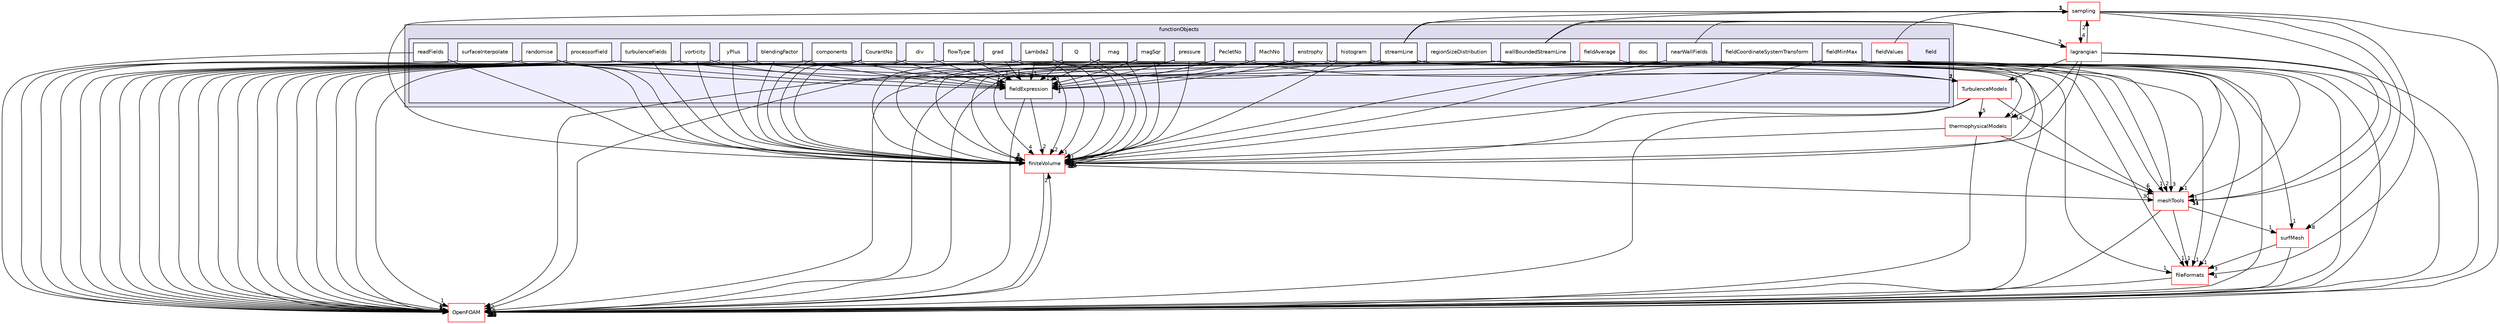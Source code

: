 digraph "src/functionObjects/field" {
  bgcolor=transparent;
  compound=true
  node [ fontsize="10", fontname="Helvetica"];
  edge [ labelfontsize="10", labelfontname="Helvetica"];
  subgraph clusterdir_de23f6d4f0962ea995903f5110543226 {
    graph [ bgcolor="#ddddee", pencolor="black", label="functionObjects" fontname="Helvetica", fontsize="10", URL="dir_de23f6d4f0962ea995903f5110543226.html"]
  subgraph clusterdir_bae024cac12ddc6733a616261920a91f {
    graph [ bgcolor="#eeeeff", pencolor="black", label="" URL="dir_bae024cac12ddc6733a616261920a91f.html"];
    dir_bae024cac12ddc6733a616261920a91f [shape=plaintext label="field"];
    dir_ee5550b4adc3d2d0e857913abd95de3e [shape=box label="blendingFactor" color="black" fillcolor="white" style="filled" URL="dir_ee5550b4adc3d2d0e857913abd95de3e.html"];
    dir_bf834242079d0f0f89f4b02e3b9d0f89 [shape=box label="components" color="black" fillcolor="white" style="filled" URL="dir_bf834242079d0f0f89f4b02e3b9d0f89.html"];
    dir_7befef2fe64b9de7d026b97d5ac1503c [shape=box label="CourantNo" color="black" fillcolor="white" style="filled" URL="dir_7befef2fe64b9de7d026b97d5ac1503c.html"];
    dir_9b8953b47d4e373100a08399c189495c [shape=box label="div" color="black" fillcolor="white" style="filled" URL="dir_9b8953b47d4e373100a08399c189495c.html"];
    dir_de9735dc62f71c6e4a2857d3a9553f03 [shape=box label="doc" color="black" fillcolor="white" style="filled" URL="dir_de9735dc62f71c6e4a2857d3a9553f03.html"];
    dir_ba18f0e374106fbeef586de6f78169c8 [shape=box label="enstrophy" color="black" fillcolor="white" style="filled" URL="dir_ba18f0e374106fbeef586de6f78169c8.html"];
    dir_8e94a7cc8ed216e236aba67b920208c8 [shape=box label="fieldAverage" color="red" fillcolor="white" style="filled" URL="dir_8e94a7cc8ed216e236aba67b920208c8.html"];
    dir_91ef1735ffbe1b7f223e2ad79348ab1e [shape=box label="fieldCoordinateSystemTransform" color="black" fillcolor="white" style="filled" URL="dir_91ef1735ffbe1b7f223e2ad79348ab1e.html"];
    dir_99d46d8c6d72cd5f0a835500a9aad641 [shape=box label="fieldExpression" color="black" fillcolor="white" style="filled" URL="dir_99d46d8c6d72cd5f0a835500a9aad641.html"];
    dir_1f94628fb6f5ca3465b11dbddc1fcca2 [shape=box label="fieldMinMax" color="black" fillcolor="white" style="filled" URL="dir_1f94628fb6f5ca3465b11dbddc1fcca2.html"];
    dir_e7bdba62d866621d8e2ff8ee2457cfce [shape=box label="fieldValues" color="red" fillcolor="white" style="filled" URL="dir_e7bdba62d866621d8e2ff8ee2457cfce.html"];
    dir_ca2409f1c40c8377a1a80af12b72c424 [shape=box label="flowType" color="black" fillcolor="white" style="filled" URL="dir_ca2409f1c40c8377a1a80af12b72c424.html"];
    dir_8267eca7405f0f6bf5ff6b65f13f6a27 [shape=box label="grad" color="black" fillcolor="white" style="filled" URL="dir_8267eca7405f0f6bf5ff6b65f13f6a27.html"];
    dir_670dda53297bb07b6b33b9b2150998f2 [shape=box label="histogram" color="black" fillcolor="white" style="filled" URL="dir_670dda53297bb07b6b33b9b2150998f2.html"];
    dir_eb06f944ddce716556f2f5376fc020ff [shape=box label="Lambda2" color="black" fillcolor="white" style="filled" URL="dir_eb06f944ddce716556f2f5376fc020ff.html"];
    dir_bd10cf60e0c5deccfdf6913a1a67cdc9 [shape=box label="MachNo" color="black" fillcolor="white" style="filled" URL="dir_bd10cf60e0c5deccfdf6913a1a67cdc9.html"];
    dir_5e4b6987000890d0e366f06e8a4cae82 [shape=box label="mag" color="black" fillcolor="white" style="filled" URL="dir_5e4b6987000890d0e366f06e8a4cae82.html"];
    dir_3a430e7145a16392f3c6358380726e44 [shape=box label="magSqr" color="black" fillcolor="white" style="filled" URL="dir_3a430e7145a16392f3c6358380726e44.html"];
    dir_cfb7e5298cbc771b8da02a4eaaaf66b9 [shape=box label="nearWallFields" color="black" fillcolor="white" style="filled" URL="dir_cfb7e5298cbc771b8da02a4eaaaf66b9.html"];
    dir_e4d71973bb27b60ed2f104aaf8038366 [shape=box label="PecletNo" color="black" fillcolor="white" style="filled" URL="dir_e4d71973bb27b60ed2f104aaf8038366.html"];
    dir_c126ed8a256a9e1067babbabd8bf3aa2 [shape=box label="pressure" color="black" fillcolor="white" style="filled" URL="dir_c126ed8a256a9e1067babbabd8bf3aa2.html"];
    dir_9bce94b85e0913aa5ae3410519ec352e [shape=box label="processorField" color="black" fillcolor="white" style="filled" URL="dir_9bce94b85e0913aa5ae3410519ec352e.html"];
    dir_e46cb0195ece1630b813699dfb344dad [shape=box label="Q" color="black" fillcolor="white" style="filled" URL="dir_e46cb0195ece1630b813699dfb344dad.html"];
    dir_b9b64ab1fca27a7ea665dac90e6d3024 [shape=box label="randomise" color="black" fillcolor="white" style="filled" URL="dir_b9b64ab1fca27a7ea665dac90e6d3024.html"];
    dir_0900ddd3964279baf23007bbccf1048e [shape=box label="readFields" color="black" fillcolor="white" style="filled" URL="dir_0900ddd3964279baf23007bbccf1048e.html"];
    dir_b2fd3aa2f960ab3496193d0952f1f038 [shape=box label="regionSizeDistribution" color="black" fillcolor="white" style="filled" URL="dir_b2fd3aa2f960ab3496193d0952f1f038.html"];
    dir_7a7427e94341fbb5dea10e0b42ad71e7 [shape=box label="streamLine" color="black" fillcolor="white" style="filled" URL="dir_7a7427e94341fbb5dea10e0b42ad71e7.html"];
    dir_bad0e3a1ff1fee12ffaad12ef6339c69 [shape=box label="surfaceInterpolate" color="black" fillcolor="white" style="filled" URL="dir_bad0e3a1ff1fee12ffaad12ef6339c69.html"];
    dir_5409d0360eb781d7ff82b6acabe6aa22 [shape=box label="turbulenceFields" color="black" fillcolor="white" style="filled" URL="dir_5409d0360eb781d7ff82b6acabe6aa22.html"];
    dir_22434bcc329b736e1152cd4af190e87d [shape=box label="vorticity" color="black" fillcolor="white" style="filled" URL="dir_22434bcc329b736e1152cd4af190e87d.html"];
    dir_fba51007e75dd0eadf40788315d736e6 [shape=box label="wallBoundedStreamLine" color="black" fillcolor="white" style="filled" URL="dir_fba51007e75dd0eadf40788315d736e6.html"];
    dir_b127ce23a592a1cf8bfa9be489f9fbe6 [shape=box label="yPlus" color="black" fillcolor="white" style="filled" URL="dir_b127ce23a592a1cf8bfa9be489f9fbe6.html"];
  }
  }
  dir_9bd15774b555cf7259a6fa18f99fe99b [shape=box label="finiteVolume" color="red" URL="dir_9bd15774b555cf7259a6fa18f99fe99b.html"];
  dir_24a3817a3c61c11f04a0a72057522f4f [shape=box label="sampling" color="red" URL="dir_24a3817a3c61c11f04a0a72057522f4f.html"];
  dir_0a88fe22feb23ce5f078a04a1df67721 [shape=box label="surfMesh" color="red" URL="dir_0a88fe22feb23ce5f078a04a1df67721.html"];
  dir_ae30ad0bef50cf391b24c614251bb9fd [shape=box label="meshTools" color="red" URL="dir_ae30ad0bef50cf391b24c614251bb9fd.html"];
  dir_b05602f37bb521a7142c0a3e200b5f35 [shape=box label="fileFormats" color="red" URL="dir_b05602f37bb521a7142c0a3e200b5f35.html"];
  dir_1eda626aeac0f0ad2848c36acaa5d501 [shape=box label="TurbulenceModels" color="red" URL="dir_1eda626aeac0f0ad2848c36acaa5d501.html"];
  dir_2778d089ec5c4f66810b11f753867003 [shape=box label="thermophysicalModels" color="red" URL="dir_2778d089ec5c4f66810b11f753867003.html"];
  dir_c5473ff19b20e6ec4dfe5c310b3778a8 [shape=box label="OpenFOAM" color="red" URL="dir_c5473ff19b20e6ec4dfe5c310b3778a8.html"];
  dir_f8c25efc4b6f6a8502a42d5af7554d23 [shape=box label="lagrangian" color="red" URL="dir_f8c25efc4b6f6a8502a42d5af7554d23.html"];
  dir_eb06f944ddce716556f2f5376fc020ff->dir_9bd15774b555cf7259a6fa18f99fe99b [headlabel="1", labeldistance=1.5 headhref="dir_001285_000892.html"];
  dir_eb06f944ddce716556f2f5376fc020ff->dir_99d46d8c6d72cd5f0a835500a9aad641 [headlabel="1", labeldistance=1.5 headhref="dir_001285_001275.html"];
  dir_eb06f944ddce716556f2f5376fc020ff->dir_c5473ff19b20e6ec4dfe5c310b3778a8 [headlabel="1", labeldistance=1.5 headhref="dir_001285_001950.html"];
  dir_9bd15774b555cf7259a6fa18f99fe99b->dir_ae30ad0bef50cf391b24c614251bb9fd [headlabel="30", labeldistance=1.5 headhref="dir_000892_001804.html"];
  dir_9bd15774b555cf7259a6fa18f99fe99b->dir_c5473ff19b20e6ec4dfe5c310b3778a8 [headlabel="740", labeldistance=1.5 headhref="dir_000892_001950.html"];
  dir_8e94a7cc8ed216e236aba67b920208c8->dir_9bd15774b555cf7259a6fa18f99fe99b [headlabel="4", labeldistance=1.5 headhref="dir_001272_000892.html"];
  dir_8e94a7cc8ed216e236aba67b920208c8->dir_c5473ff19b20e6ec4dfe5c310b3778a8 [headlabel="6", labeldistance=1.5 headhref="dir_001272_001950.html"];
  dir_8267eca7405f0f6bf5ff6b65f13f6a27->dir_9bd15774b555cf7259a6fa18f99fe99b [headlabel="1", labeldistance=1.5 headhref="dir_001283_000892.html"];
  dir_8267eca7405f0f6bf5ff6b65f13f6a27->dir_99d46d8c6d72cd5f0a835500a9aad641 [headlabel="1", labeldistance=1.5 headhref="dir_001283_001275.html"];
  dir_8267eca7405f0f6bf5ff6b65f13f6a27->dir_c5473ff19b20e6ec4dfe5c310b3778a8 [headlabel="1", labeldistance=1.5 headhref="dir_001283_001950.html"];
  dir_22434bcc329b736e1152cd4af190e87d->dir_9bd15774b555cf7259a6fa18f99fe99b [headlabel="1", labeldistance=1.5 headhref="dir_001299_000892.html"];
  dir_22434bcc329b736e1152cd4af190e87d->dir_99d46d8c6d72cd5f0a835500a9aad641 [headlabel="1", labeldistance=1.5 headhref="dir_001299_001275.html"];
  dir_22434bcc329b736e1152cd4af190e87d->dir_c5473ff19b20e6ec4dfe5c310b3778a8 [headlabel="1", labeldistance=1.5 headhref="dir_001299_001950.html"];
  dir_24a3817a3c61c11f04a0a72057522f4f->dir_9bd15774b555cf7259a6fa18f99fe99b [headlabel="85", labeldistance=1.5 headhref="dir_002674_000892.html"];
  dir_24a3817a3c61c11f04a0a72057522f4f->dir_0a88fe22feb23ce5f078a04a1df67721 [headlabel="8", labeldistance=1.5 headhref="dir_002674_002735.html"];
  dir_24a3817a3c61c11f04a0a72057522f4f->dir_ae30ad0bef50cf391b24c614251bb9fd [headlabel="34", labeldistance=1.5 headhref="dir_002674_001804.html"];
  dir_24a3817a3c61c11f04a0a72057522f4f->dir_b05602f37bb521a7142c0a3e200b5f35 [headlabel="4", labeldistance=1.5 headhref="dir_002674_000879.html"];
  dir_24a3817a3c61c11f04a0a72057522f4f->dir_c5473ff19b20e6ec4dfe5c310b3778a8 [headlabel="247", labeldistance=1.5 headhref="dir_002674_001950.html"];
  dir_24a3817a3c61c11f04a0a72057522f4f->dir_f8c25efc4b6f6a8502a42d5af7554d23 [headlabel="4", labeldistance=1.5 headhref="dir_002674_001418.html"];
  dir_0a88fe22feb23ce5f078a04a1df67721->dir_b05602f37bb521a7142c0a3e200b5f35 [headlabel="3", labeldistance=1.5 headhref="dir_002735_000879.html"];
  dir_0a88fe22feb23ce5f078a04a1df67721->dir_c5473ff19b20e6ec4dfe5c310b3778a8 [headlabel="202", labeldistance=1.5 headhref="dir_002735_001950.html"];
  dir_c126ed8a256a9e1067babbabd8bf3aa2->dir_9bd15774b555cf7259a6fa18f99fe99b [headlabel="2", labeldistance=1.5 headhref="dir_001291_000892.html"];
  dir_c126ed8a256a9e1067babbabd8bf3aa2->dir_99d46d8c6d72cd5f0a835500a9aad641 [headlabel="1", labeldistance=1.5 headhref="dir_001291_001275.html"];
  dir_c126ed8a256a9e1067babbabd8bf3aa2->dir_c5473ff19b20e6ec4dfe5c310b3778a8 [headlabel="2", labeldistance=1.5 headhref="dir_001291_001950.html"];
  dir_fba51007e75dd0eadf40788315d736e6->dir_9bd15774b555cf7259a6fa18f99fe99b [headlabel="4", labeldistance=1.5 headhref="dir_001300_000892.html"];
  dir_fba51007e75dd0eadf40788315d736e6->dir_24a3817a3c61c11f04a0a72057522f4f [headlabel="1", labeldistance=1.5 headhref="dir_001300_002674.html"];
  dir_fba51007e75dd0eadf40788315d736e6->dir_ae30ad0bef50cf391b24c614251bb9fd [headlabel="3", labeldistance=1.5 headhref="dir_001300_001804.html"];
  dir_fba51007e75dd0eadf40788315d736e6->dir_b05602f37bb521a7142c0a3e200b5f35 [headlabel="1", labeldistance=1.5 headhref="dir_001300_000879.html"];
  dir_fba51007e75dd0eadf40788315d736e6->dir_c5473ff19b20e6ec4dfe5c310b3778a8 [headlabel="20", labeldistance=1.5 headhref="dir_001300_001950.html"];
  dir_fba51007e75dd0eadf40788315d736e6->dir_f8c25efc4b6f6a8502a42d5af7554d23 [headlabel="2", labeldistance=1.5 headhref="dir_001300_001418.html"];
  dir_ae30ad0bef50cf391b24c614251bb9fd->dir_0a88fe22feb23ce5f078a04a1df67721 [headlabel="1", labeldistance=1.5 headhref="dir_001804_002735.html"];
  dir_ae30ad0bef50cf391b24c614251bb9fd->dir_b05602f37bb521a7142c0a3e200b5f35 [headlabel="1", labeldistance=1.5 headhref="dir_001804_000879.html"];
  dir_ae30ad0bef50cf391b24c614251bb9fd->dir_c5473ff19b20e6ec4dfe5c310b3778a8 [headlabel="738", labeldistance=1.5 headhref="dir_001804_001950.html"];
  dir_9bce94b85e0913aa5ae3410519ec352e->dir_9bd15774b555cf7259a6fa18f99fe99b [headlabel="2", labeldistance=1.5 headhref="dir_001292_000892.html"];
  dir_9bce94b85e0913aa5ae3410519ec352e->dir_c5473ff19b20e6ec4dfe5c310b3778a8 [headlabel="1", labeldistance=1.5 headhref="dir_001292_001950.html"];
  dir_bd10cf60e0c5deccfdf6913a1a67cdc9->dir_2778d089ec5c4f66810b11f753867003 [headlabel="1", labeldistance=1.5 headhref="dir_001286_001233.html"];
  dir_bd10cf60e0c5deccfdf6913a1a67cdc9->dir_99d46d8c6d72cd5f0a835500a9aad641 [headlabel="1", labeldistance=1.5 headhref="dir_001286_001275.html"];
  dir_bd10cf60e0c5deccfdf6913a1a67cdc9->dir_c5473ff19b20e6ec4dfe5c310b3778a8 [headlabel="1", labeldistance=1.5 headhref="dir_001286_001950.html"];
  dir_cfb7e5298cbc771b8da02a4eaaaf66b9->dir_9bd15774b555cf7259a6fa18f99fe99b [headlabel="3", labeldistance=1.5 headhref="dir_001289_000892.html"];
  dir_cfb7e5298cbc771b8da02a4eaaaf66b9->dir_0a88fe22feb23ce5f078a04a1df67721 [headlabel="1", labeldistance=1.5 headhref="dir_001289_002735.html"];
  dir_cfb7e5298cbc771b8da02a4eaaaf66b9->dir_ae30ad0bef50cf391b24c614251bb9fd [headlabel="1", labeldistance=1.5 headhref="dir_001289_001804.html"];
  dir_cfb7e5298cbc771b8da02a4eaaaf66b9->dir_c5473ff19b20e6ec4dfe5c310b3778a8 [headlabel="4", labeldistance=1.5 headhref="dir_001289_001950.html"];
  dir_cfb7e5298cbc771b8da02a4eaaaf66b9->dir_f8c25efc4b6f6a8502a42d5af7554d23 [headlabel="2", labeldistance=1.5 headhref="dir_001289_001418.html"];
  dir_7befef2fe64b9de7d026b97d5ac1503c->dir_9bd15774b555cf7259a6fa18f99fe99b [headlabel="4", labeldistance=1.5 headhref="dir_000930_000892.html"];
  dir_7befef2fe64b9de7d026b97d5ac1503c->dir_99d46d8c6d72cd5f0a835500a9aad641 [headlabel="1", labeldistance=1.5 headhref="dir_000930_001275.html"];
  dir_7befef2fe64b9de7d026b97d5ac1503c->dir_c5473ff19b20e6ec4dfe5c310b3778a8 [headlabel="1", labeldistance=1.5 headhref="dir_000930_001950.html"];
  dir_b05602f37bb521a7142c0a3e200b5f35->dir_c5473ff19b20e6ec4dfe5c310b3778a8 [headlabel="63", labeldistance=1.5 headhref="dir_000879_001950.html"];
  dir_1eda626aeac0f0ad2848c36acaa5d501->dir_9bd15774b555cf7259a6fa18f99fe99b [headlabel="214", labeldistance=1.5 headhref="dir_000747_000892.html"];
  dir_1eda626aeac0f0ad2848c36acaa5d501->dir_ae30ad0bef50cf391b24c614251bb9fd [headlabel="6", labeldistance=1.5 headhref="dir_000747_001804.html"];
  dir_1eda626aeac0f0ad2848c36acaa5d501->dir_2778d089ec5c4f66810b11f753867003 [headlabel="5", labeldistance=1.5 headhref="dir_000747_001233.html"];
  dir_1eda626aeac0f0ad2848c36acaa5d501->dir_c5473ff19b20e6ec4dfe5c310b3778a8 [headlabel="79", labeldistance=1.5 headhref="dir_000747_001950.html"];
  dir_5e4b6987000890d0e366f06e8a4cae82->dir_9bd15774b555cf7259a6fa18f99fe99b [headlabel="2", labeldistance=1.5 headhref="dir_001287_000892.html"];
  dir_5e4b6987000890d0e366f06e8a4cae82->dir_99d46d8c6d72cd5f0a835500a9aad641 [headlabel="1", labeldistance=1.5 headhref="dir_001287_001275.html"];
  dir_5e4b6987000890d0e366f06e8a4cae82->dir_c5473ff19b20e6ec4dfe5c310b3778a8 [headlabel="1", labeldistance=1.5 headhref="dir_001287_001950.html"];
  dir_ba18f0e374106fbeef586de6f78169c8->dir_9bd15774b555cf7259a6fa18f99fe99b [headlabel="1", labeldistance=1.5 headhref="dir_001271_000892.html"];
  dir_ba18f0e374106fbeef586de6f78169c8->dir_99d46d8c6d72cd5f0a835500a9aad641 [headlabel="1", labeldistance=1.5 headhref="dir_001271_001275.html"];
  dir_ba18f0e374106fbeef586de6f78169c8->dir_c5473ff19b20e6ec4dfe5c310b3778a8 [headlabel="1", labeldistance=1.5 headhref="dir_001271_001950.html"];
  dir_ee5550b4adc3d2d0e857913abd95de3e->dir_9bd15774b555cf7259a6fa18f99fe99b [headlabel="3", labeldistance=1.5 headhref="dir_001267_000892.html"];
  dir_ee5550b4adc3d2d0e857913abd95de3e->dir_99d46d8c6d72cd5f0a835500a9aad641 [headlabel="1", labeldistance=1.5 headhref="dir_001267_001275.html"];
  dir_ee5550b4adc3d2d0e857913abd95de3e->dir_c5473ff19b20e6ec4dfe5c310b3778a8 [headlabel="1", labeldistance=1.5 headhref="dir_001267_001950.html"];
  dir_3a430e7145a16392f3c6358380726e44->dir_9bd15774b555cf7259a6fa18f99fe99b [headlabel="2", labeldistance=1.5 headhref="dir_001288_000892.html"];
  dir_3a430e7145a16392f3c6358380726e44->dir_99d46d8c6d72cd5f0a835500a9aad641 [headlabel="1", labeldistance=1.5 headhref="dir_001288_001275.html"];
  dir_3a430e7145a16392f3c6358380726e44->dir_c5473ff19b20e6ec4dfe5c310b3778a8 [headlabel="1", labeldistance=1.5 headhref="dir_001288_001950.html"];
  dir_b2fd3aa2f960ab3496193d0952f1f038->dir_9bd15774b555cf7259a6fa18f99fe99b [headlabel="3", labeldistance=1.5 headhref="dir_001296_000892.html"];
  dir_b2fd3aa2f960ab3496193d0952f1f038->dir_ae30ad0bef50cf391b24c614251bb9fd [headlabel="2", labeldistance=1.5 headhref="dir_001296_001804.html"];
  dir_b2fd3aa2f960ab3496193d0952f1f038->dir_b05602f37bb521a7142c0a3e200b5f35 [headlabel="1", labeldistance=1.5 headhref="dir_001296_000879.html"];
  dir_b2fd3aa2f960ab3496193d0952f1f038->dir_c5473ff19b20e6ec4dfe5c310b3778a8 [headlabel="4", labeldistance=1.5 headhref="dir_001296_001950.html"];
  dir_670dda53297bb07b6b33b9b2150998f2->dir_9bd15774b555cf7259a6fa18f99fe99b [headlabel="1", labeldistance=1.5 headhref="dir_001284_000892.html"];
  dir_670dda53297bb07b6b33b9b2150998f2->dir_b05602f37bb521a7142c0a3e200b5f35 [headlabel="1", labeldistance=1.5 headhref="dir_001284_000879.html"];
  dir_670dda53297bb07b6b33b9b2150998f2->dir_c5473ff19b20e6ec4dfe5c310b3778a8 [headlabel="2", labeldistance=1.5 headhref="dir_001284_001950.html"];
  dir_7a7427e94341fbb5dea10e0b42ad71e7->dir_9bd15774b555cf7259a6fa18f99fe99b [headlabel="4", labeldistance=1.5 headhref="dir_001297_000892.html"];
  dir_7a7427e94341fbb5dea10e0b42ad71e7->dir_24a3817a3c61c11f04a0a72057522f4f [headlabel="1", labeldistance=1.5 headhref="dir_001297_002674.html"];
  dir_7a7427e94341fbb5dea10e0b42ad71e7->dir_ae30ad0bef50cf391b24c614251bb9fd [headlabel="1", labeldistance=1.5 headhref="dir_001297_001804.html"];
  dir_7a7427e94341fbb5dea10e0b42ad71e7->dir_b05602f37bb521a7142c0a3e200b5f35 [headlabel="1", labeldistance=1.5 headhref="dir_001297_000879.html"];
  dir_7a7427e94341fbb5dea10e0b42ad71e7->dir_c5473ff19b20e6ec4dfe5c310b3778a8 [headlabel="16", labeldistance=1.5 headhref="dir_001297_001950.html"];
  dir_7a7427e94341fbb5dea10e0b42ad71e7->dir_f8c25efc4b6f6a8502a42d5af7554d23 [headlabel="2", labeldistance=1.5 headhref="dir_001297_001418.html"];
  dir_e46cb0195ece1630b813699dfb344dad->dir_9bd15774b555cf7259a6fa18f99fe99b [headlabel="1", labeldistance=1.5 headhref="dir_001293_000892.html"];
  dir_e46cb0195ece1630b813699dfb344dad->dir_99d46d8c6d72cd5f0a835500a9aad641 [headlabel="1", labeldistance=1.5 headhref="dir_001293_001275.html"];
  dir_e46cb0195ece1630b813699dfb344dad->dir_c5473ff19b20e6ec4dfe5c310b3778a8 [headlabel="1", labeldistance=1.5 headhref="dir_001293_001950.html"];
  dir_e7bdba62d866621d8e2ff8ee2457cfce->dir_9bd15774b555cf7259a6fa18f99fe99b [headlabel="10", labeldistance=1.5 headhref="dir_001277_000892.html"];
  dir_e7bdba62d866621d8e2ff8ee2457cfce->dir_24a3817a3c61c11f04a0a72057522f4f [headlabel="3", labeldistance=1.5 headhref="dir_001277_002674.html"];
  dir_e7bdba62d866621d8e2ff8ee2457cfce->dir_c5473ff19b20e6ec4dfe5c310b3778a8 [headlabel="20", labeldistance=1.5 headhref="dir_001277_001950.html"];
  dir_5409d0360eb781d7ff82b6acabe6aa22->dir_9bd15774b555cf7259a6fa18f99fe99b [headlabel="3", labeldistance=1.5 headhref="dir_001298_000892.html"];
  dir_5409d0360eb781d7ff82b6acabe6aa22->dir_1eda626aeac0f0ad2848c36acaa5d501 [headlabel="2", labeldistance=1.5 headhref="dir_001298_000747.html"];
  dir_5409d0360eb781d7ff82b6acabe6aa22->dir_c5473ff19b20e6ec4dfe5c310b3778a8 [headlabel="3", labeldistance=1.5 headhref="dir_001298_001950.html"];
  dir_2778d089ec5c4f66810b11f753867003->dir_9bd15774b555cf7259a6fa18f99fe99b [headlabel="106", labeldistance=1.5 headhref="dir_001233_000892.html"];
  dir_2778d089ec5c4f66810b11f753867003->dir_ae30ad0bef50cf391b24c614251bb9fd [headlabel="1", labeldistance=1.5 headhref="dir_001233_001804.html"];
  dir_2778d089ec5c4f66810b11f753867003->dir_c5473ff19b20e6ec4dfe5c310b3778a8 [headlabel="330", labeldistance=1.5 headhref="dir_001233_001950.html"];
  dir_ca2409f1c40c8377a1a80af12b72c424->dir_9bd15774b555cf7259a6fa18f99fe99b [headlabel="1", labeldistance=1.5 headhref="dir_001282_000892.html"];
  dir_ca2409f1c40c8377a1a80af12b72c424->dir_99d46d8c6d72cd5f0a835500a9aad641 [headlabel="1", labeldistance=1.5 headhref="dir_001282_001275.html"];
  dir_ca2409f1c40c8377a1a80af12b72c424->dir_c5473ff19b20e6ec4dfe5c310b3778a8 [headlabel="1", labeldistance=1.5 headhref="dir_001282_001950.html"];
  dir_b127ce23a592a1cf8bfa9be489f9fbe6->dir_9bd15774b555cf7259a6fa18f99fe99b [headlabel="2", labeldistance=1.5 headhref="dir_001301_000892.html"];
  dir_b127ce23a592a1cf8bfa9be489f9fbe6->dir_1eda626aeac0f0ad2848c36acaa5d501 [headlabel="2", labeldistance=1.5 headhref="dir_001301_000747.html"];
  dir_b127ce23a592a1cf8bfa9be489f9fbe6->dir_c5473ff19b20e6ec4dfe5c310b3778a8 [headlabel="2", labeldistance=1.5 headhref="dir_001301_001950.html"];
  dir_bad0e3a1ff1fee12ffaad12ef6339c69->dir_9bd15774b555cf7259a6fa18f99fe99b [headlabel="4", labeldistance=1.5 headhref="dir_001262_000892.html"];
  dir_bad0e3a1ff1fee12ffaad12ef6339c69->dir_c5473ff19b20e6ec4dfe5c310b3778a8 [headlabel="2", labeldistance=1.5 headhref="dir_001262_001950.html"];
  dir_99d46d8c6d72cd5f0a835500a9aad641->dir_9bd15774b555cf7259a6fa18f99fe99b [headlabel="2", labeldistance=1.5 headhref="dir_001275_000892.html"];
  dir_99d46d8c6d72cd5f0a835500a9aad641->dir_c5473ff19b20e6ec4dfe5c310b3778a8 [headlabel="1", labeldistance=1.5 headhref="dir_001275_001950.html"];
  dir_c5473ff19b20e6ec4dfe5c310b3778a8->dir_9bd15774b555cf7259a6fa18f99fe99b [headlabel="2", labeldistance=1.5 headhref="dir_001950_000892.html"];
  dir_bf834242079d0f0f89f4b02e3b9d0f89->dir_9bd15774b555cf7259a6fa18f99fe99b [headlabel="2", labeldistance=1.5 headhref="dir_001268_000892.html"];
  dir_bf834242079d0f0f89f4b02e3b9d0f89->dir_99d46d8c6d72cd5f0a835500a9aad641 [headlabel="1", labeldistance=1.5 headhref="dir_001268_001275.html"];
  dir_bf834242079d0f0f89f4b02e3b9d0f89->dir_c5473ff19b20e6ec4dfe5c310b3778a8 [headlabel="1", labeldistance=1.5 headhref="dir_001268_001950.html"];
  dir_91ef1735ffbe1b7f223e2ad79348ab1e->dir_9bd15774b555cf7259a6fa18f99fe99b [headlabel="3", labeldistance=1.5 headhref="dir_001274_000892.html"];
  dir_91ef1735ffbe1b7f223e2ad79348ab1e->dir_ae30ad0bef50cf391b24c614251bb9fd [headlabel="1", labeldistance=1.5 headhref="dir_001274_001804.html"];
  dir_91ef1735ffbe1b7f223e2ad79348ab1e->dir_c5473ff19b20e6ec4dfe5c310b3778a8 [headlabel="2", labeldistance=1.5 headhref="dir_001274_001950.html"];
  dir_0900ddd3964279baf23007bbccf1048e->dir_9bd15774b555cf7259a6fa18f99fe99b [headlabel="7", labeldistance=1.5 headhref="dir_001295_000892.html"];
  dir_0900ddd3964279baf23007bbccf1048e->dir_c5473ff19b20e6ec4dfe5c310b3778a8 [headlabel="2", labeldistance=1.5 headhref="dir_001295_001950.html"];
  dir_9b8953b47d4e373100a08399c189495c->dir_9bd15774b555cf7259a6fa18f99fe99b [headlabel="3", labeldistance=1.5 headhref="dir_001269_000892.html"];
  dir_9b8953b47d4e373100a08399c189495c->dir_99d46d8c6d72cd5f0a835500a9aad641 [headlabel="1", labeldistance=1.5 headhref="dir_001269_001275.html"];
  dir_9b8953b47d4e373100a08399c189495c->dir_c5473ff19b20e6ec4dfe5c310b3778a8 [headlabel="1", labeldistance=1.5 headhref="dir_001269_001950.html"];
  dir_e4d71973bb27b60ed2f104aaf8038366->dir_1eda626aeac0f0ad2848c36acaa5d501 [headlabel="1", labeldistance=1.5 headhref="dir_001290_000747.html"];
  dir_e4d71973bb27b60ed2f104aaf8038366->dir_99d46d8c6d72cd5f0a835500a9aad641 [headlabel="1", labeldistance=1.5 headhref="dir_001290_001275.html"];
  dir_e4d71973bb27b60ed2f104aaf8038366->dir_c5473ff19b20e6ec4dfe5c310b3778a8 [headlabel="1", labeldistance=1.5 headhref="dir_001290_001950.html"];
  dir_b9b64ab1fca27a7ea665dac90e6d3024->dir_9bd15774b555cf7259a6fa18f99fe99b [headlabel="1", labeldistance=1.5 headhref="dir_001294_000892.html"];
  dir_b9b64ab1fca27a7ea665dac90e6d3024->dir_99d46d8c6d72cd5f0a835500a9aad641 [headlabel="1", labeldistance=1.5 headhref="dir_001294_001275.html"];
  dir_b9b64ab1fca27a7ea665dac90e6d3024->dir_c5473ff19b20e6ec4dfe5c310b3778a8 [headlabel="2", labeldistance=1.5 headhref="dir_001294_001950.html"];
  dir_1f94628fb6f5ca3465b11dbddc1fcca2->dir_9bd15774b555cf7259a6fa18f99fe99b [headlabel="1", labeldistance=1.5 headhref="dir_001276_000892.html"];
  dir_1f94628fb6f5ca3465b11dbddc1fcca2->dir_c5473ff19b20e6ec4dfe5c310b3778a8 [headlabel="4", labeldistance=1.5 headhref="dir_001276_001950.html"];
  dir_f8c25efc4b6f6a8502a42d5af7554d23->dir_9bd15774b555cf7259a6fa18f99fe99b [headlabel="66", labeldistance=1.5 headhref="dir_001418_000892.html"];
  dir_f8c25efc4b6f6a8502a42d5af7554d23->dir_24a3817a3c61c11f04a0a72057522f4f [headlabel="2", labeldistance=1.5 headhref="dir_001418_002674.html"];
  dir_f8c25efc4b6f6a8502a42d5af7554d23->dir_ae30ad0bef50cf391b24c614251bb9fd [headlabel="11", labeldistance=1.5 headhref="dir_001418_001804.html"];
  dir_f8c25efc4b6f6a8502a42d5af7554d23->dir_1eda626aeac0f0ad2848c36acaa5d501 [headlabel="2", labeldistance=1.5 headhref="dir_001418_000747.html"];
  dir_f8c25efc4b6f6a8502a42d5af7554d23->dir_2778d089ec5c4f66810b11f753867003 [headlabel="14", labeldistance=1.5 headhref="dir_001418_001233.html"];
  dir_f8c25efc4b6f6a8502a42d5af7554d23->dir_c5473ff19b20e6ec4dfe5c310b3778a8 [headlabel="436", labeldistance=1.5 headhref="dir_001418_001950.html"];
}
